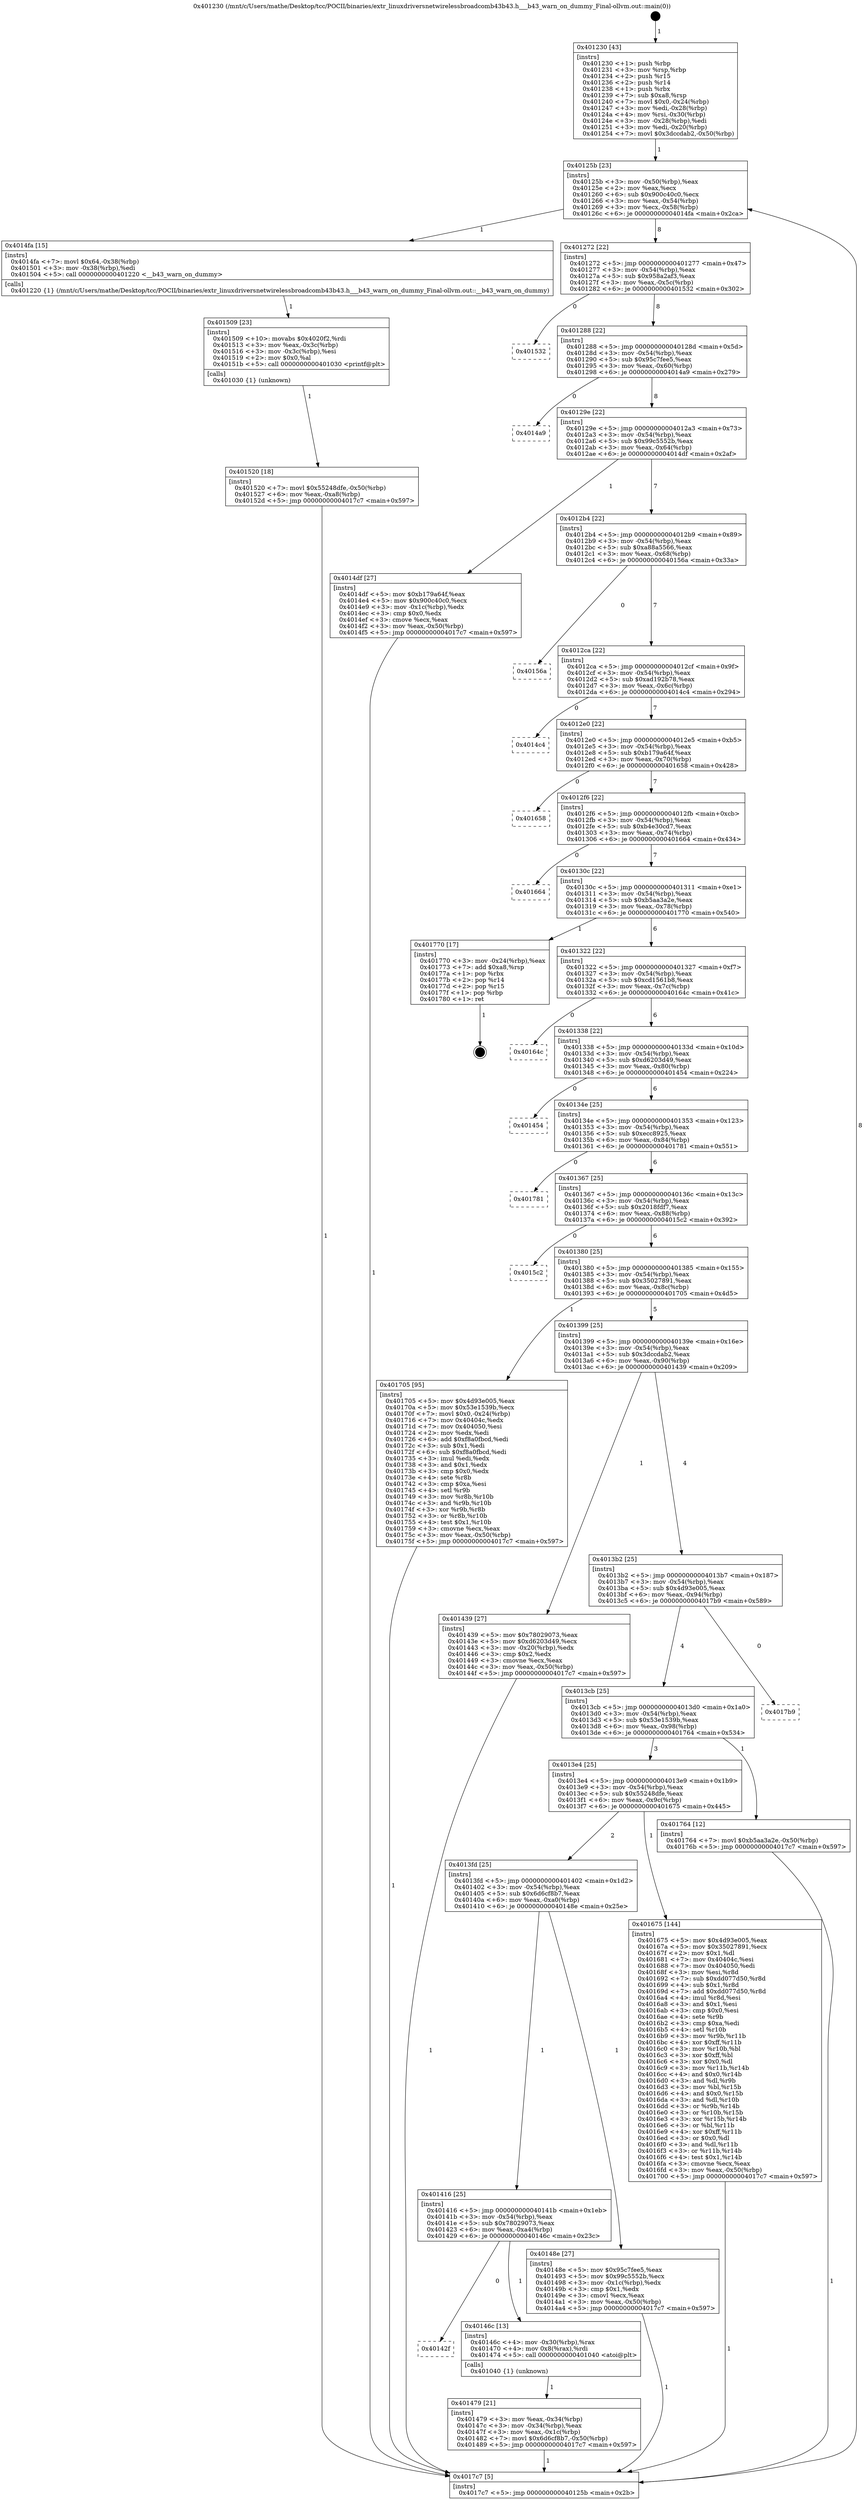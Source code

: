 digraph "0x401230" {
  label = "0x401230 (/mnt/c/Users/mathe/Desktop/tcc/POCII/binaries/extr_linuxdriversnetwirelessbroadcomb43b43.h___b43_warn_on_dummy_Final-ollvm.out::main(0))"
  labelloc = "t"
  node[shape=record]

  Entry [label="",width=0.3,height=0.3,shape=circle,fillcolor=black,style=filled]
  "0x40125b" [label="{
     0x40125b [23]\l
     | [instrs]\l
     &nbsp;&nbsp;0x40125b \<+3\>: mov -0x50(%rbp),%eax\l
     &nbsp;&nbsp;0x40125e \<+2\>: mov %eax,%ecx\l
     &nbsp;&nbsp;0x401260 \<+6\>: sub $0x900c40c0,%ecx\l
     &nbsp;&nbsp;0x401266 \<+3\>: mov %eax,-0x54(%rbp)\l
     &nbsp;&nbsp;0x401269 \<+3\>: mov %ecx,-0x58(%rbp)\l
     &nbsp;&nbsp;0x40126c \<+6\>: je 00000000004014fa \<main+0x2ca\>\l
  }"]
  "0x4014fa" [label="{
     0x4014fa [15]\l
     | [instrs]\l
     &nbsp;&nbsp;0x4014fa \<+7\>: movl $0x64,-0x38(%rbp)\l
     &nbsp;&nbsp;0x401501 \<+3\>: mov -0x38(%rbp),%edi\l
     &nbsp;&nbsp;0x401504 \<+5\>: call 0000000000401220 \<__b43_warn_on_dummy\>\l
     | [calls]\l
     &nbsp;&nbsp;0x401220 \{1\} (/mnt/c/Users/mathe/Desktop/tcc/POCII/binaries/extr_linuxdriversnetwirelessbroadcomb43b43.h___b43_warn_on_dummy_Final-ollvm.out::__b43_warn_on_dummy)\l
  }"]
  "0x401272" [label="{
     0x401272 [22]\l
     | [instrs]\l
     &nbsp;&nbsp;0x401272 \<+5\>: jmp 0000000000401277 \<main+0x47\>\l
     &nbsp;&nbsp;0x401277 \<+3\>: mov -0x54(%rbp),%eax\l
     &nbsp;&nbsp;0x40127a \<+5\>: sub $0x958a2af3,%eax\l
     &nbsp;&nbsp;0x40127f \<+3\>: mov %eax,-0x5c(%rbp)\l
     &nbsp;&nbsp;0x401282 \<+6\>: je 0000000000401532 \<main+0x302\>\l
  }"]
  Exit [label="",width=0.3,height=0.3,shape=circle,fillcolor=black,style=filled,peripheries=2]
  "0x401532" [label="{
     0x401532\l
  }", style=dashed]
  "0x401288" [label="{
     0x401288 [22]\l
     | [instrs]\l
     &nbsp;&nbsp;0x401288 \<+5\>: jmp 000000000040128d \<main+0x5d\>\l
     &nbsp;&nbsp;0x40128d \<+3\>: mov -0x54(%rbp),%eax\l
     &nbsp;&nbsp;0x401290 \<+5\>: sub $0x95c7fee5,%eax\l
     &nbsp;&nbsp;0x401295 \<+3\>: mov %eax,-0x60(%rbp)\l
     &nbsp;&nbsp;0x401298 \<+6\>: je 00000000004014a9 \<main+0x279\>\l
  }"]
  "0x401520" [label="{
     0x401520 [18]\l
     | [instrs]\l
     &nbsp;&nbsp;0x401520 \<+7\>: movl $0x55248dfe,-0x50(%rbp)\l
     &nbsp;&nbsp;0x401527 \<+6\>: mov %eax,-0xa8(%rbp)\l
     &nbsp;&nbsp;0x40152d \<+5\>: jmp 00000000004017c7 \<main+0x597\>\l
  }"]
  "0x4014a9" [label="{
     0x4014a9\l
  }", style=dashed]
  "0x40129e" [label="{
     0x40129e [22]\l
     | [instrs]\l
     &nbsp;&nbsp;0x40129e \<+5\>: jmp 00000000004012a3 \<main+0x73\>\l
     &nbsp;&nbsp;0x4012a3 \<+3\>: mov -0x54(%rbp),%eax\l
     &nbsp;&nbsp;0x4012a6 \<+5\>: sub $0x99c5552b,%eax\l
     &nbsp;&nbsp;0x4012ab \<+3\>: mov %eax,-0x64(%rbp)\l
     &nbsp;&nbsp;0x4012ae \<+6\>: je 00000000004014df \<main+0x2af\>\l
  }"]
  "0x401509" [label="{
     0x401509 [23]\l
     | [instrs]\l
     &nbsp;&nbsp;0x401509 \<+10\>: movabs $0x4020f2,%rdi\l
     &nbsp;&nbsp;0x401513 \<+3\>: mov %eax,-0x3c(%rbp)\l
     &nbsp;&nbsp;0x401516 \<+3\>: mov -0x3c(%rbp),%esi\l
     &nbsp;&nbsp;0x401519 \<+2\>: mov $0x0,%al\l
     &nbsp;&nbsp;0x40151b \<+5\>: call 0000000000401030 \<printf@plt\>\l
     | [calls]\l
     &nbsp;&nbsp;0x401030 \{1\} (unknown)\l
  }"]
  "0x4014df" [label="{
     0x4014df [27]\l
     | [instrs]\l
     &nbsp;&nbsp;0x4014df \<+5\>: mov $0xb179a64f,%eax\l
     &nbsp;&nbsp;0x4014e4 \<+5\>: mov $0x900c40c0,%ecx\l
     &nbsp;&nbsp;0x4014e9 \<+3\>: mov -0x1c(%rbp),%edx\l
     &nbsp;&nbsp;0x4014ec \<+3\>: cmp $0x0,%edx\l
     &nbsp;&nbsp;0x4014ef \<+3\>: cmove %ecx,%eax\l
     &nbsp;&nbsp;0x4014f2 \<+3\>: mov %eax,-0x50(%rbp)\l
     &nbsp;&nbsp;0x4014f5 \<+5\>: jmp 00000000004017c7 \<main+0x597\>\l
  }"]
  "0x4012b4" [label="{
     0x4012b4 [22]\l
     | [instrs]\l
     &nbsp;&nbsp;0x4012b4 \<+5\>: jmp 00000000004012b9 \<main+0x89\>\l
     &nbsp;&nbsp;0x4012b9 \<+3\>: mov -0x54(%rbp),%eax\l
     &nbsp;&nbsp;0x4012bc \<+5\>: sub $0xa88a5566,%eax\l
     &nbsp;&nbsp;0x4012c1 \<+3\>: mov %eax,-0x68(%rbp)\l
     &nbsp;&nbsp;0x4012c4 \<+6\>: je 000000000040156a \<main+0x33a\>\l
  }"]
  "0x401479" [label="{
     0x401479 [21]\l
     | [instrs]\l
     &nbsp;&nbsp;0x401479 \<+3\>: mov %eax,-0x34(%rbp)\l
     &nbsp;&nbsp;0x40147c \<+3\>: mov -0x34(%rbp),%eax\l
     &nbsp;&nbsp;0x40147f \<+3\>: mov %eax,-0x1c(%rbp)\l
     &nbsp;&nbsp;0x401482 \<+7\>: movl $0x6d6cf8b7,-0x50(%rbp)\l
     &nbsp;&nbsp;0x401489 \<+5\>: jmp 00000000004017c7 \<main+0x597\>\l
  }"]
  "0x40156a" [label="{
     0x40156a\l
  }", style=dashed]
  "0x4012ca" [label="{
     0x4012ca [22]\l
     | [instrs]\l
     &nbsp;&nbsp;0x4012ca \<+5\>: jmp 00000000004012cf \<main+0x9f\>\l
     &nbsp;&nbsp;0x4012cf \<+3\>: mov -0x54(%rbp),%eax\l
     &nbsp;&nbsp;0x4012d2 \<+5\>: sub $0xad192b78,%eax\l
     &nbsp;&nbsp;0x4012d7 \<+3\>: mov %eax,-0x6c(%rbp)\l
     &nbsp;&nbsp;0x4012da \<+6\>: je 00000000004014c4 \<main+0x294\>\l
  }"]
  "0x40142f" [label="{
     0x40142f\l
  }", style=dashed]
  "0x4014c4" [label="{
     0x4014c4\l
  }", style=dashed]
  "0x4012e0" [label="{
     0x4012e0 [22]\l
     | [instrs]\l
     &nbsp;&nbsp;0x4012e0 \<+5\>: jmp 00000000004012e5 \<main+0xb5\>\l
     &nbsp;&nbsp;0x4012e5 \<+3\>: mov -0x54(%rbp),%eax\l
     &nbsp;&nbsp;0x4012e8 \<+5\>: sub $0xb179a64f,%eax\l
     &nbsp;&nbsp;0x4012ed \<+3\>: mov %eax,-0x70(%rbp)\l
     &nbsp;&nbsp;0x4012f0 \<+6\>: je 0000000000401658 \<main+0x428\>\l
  }"]
  "0x40146c" [label="{
     0x40146c [13]\l
     | [instrs]\l
     &nbsp;&nbsp;0x40146c \<+4\>: mov -0x30(%rbp),%rax\l
     &nbsp;&nbsp;0x401470 \<+4\>: mov 0x8(%rax),%rdi\l
     &nbsp;&nbsp;0x401474 \<+5\>: call 0000000000401040 \<atoi@plt\>\l
     | [calls]\l
     &nbsp;&nbsp;0x401040 \{1\} (unknown)\l
  }"]
  "0x401658" [label="{
     0x401658\l
  }", style=dashed]
  "0x4012f6" [label="{
     0x4012f6 [22]\l
     | [instrs]\l
     &nbsp;&nbsp;0x4012f6 \<+5\>: jmp 00000000004012fb \<main+0xcb\>\l
     &nbsp;&nbsp;0x4012fb \<+3\>: mov -0x54(%rbp),%eax\l
     &nbsp;&nbsp;0x4012fe \<+5\>: sub $0xb4e30cd7,%eax\l
     &nbsp;&nbsp;0x401303 \<+3\>: mov %eax,-0x74(%rbp)\l
     &nbsp;&nbsp;0x401306 \<+6\>: je 0000000000401664 \<main+0x434\>\l
  }"]
  "0x401416" [label="{
     0x401416 [25]\l
     | [instrs]\l
     &nbsp;&nbsp;0x401416 \<+5\>: jmp 000000000040141b \<main+0x1eb\>\l
     &nbsp;&nbsp;0x40141b \<+3\>: mov -0x54(%rbp),%eax\l
     &nbsp;&nbsp;0x40141e \<+5\>: sub $0x78029073,%eax\l
     &nbsp;&nbsp;0x401423 \<+6\>: mov %eax,-0xa4(%rbp)\l
     &nbsp;&nbsp;0x401429 \<+6\>: je 000000000040146c \<main+0x23c\>\l
  }"]
  "0x401664" [label="{
     0x401664\l
  }", style=dashed]
  "0x40130c" [label="{
     0x40130c [22]\l
     | [instrs]\l
     &nbsp;&nbsp;0x40130c \<+5\>: jmp 0000000000401311 \<main+0xe1\>\l
     &nbsp;&nbsp;0x401311 \<+3\>: mov -0x54(%rbp),%eax\l
     &nbsp;&nbsp;0x401314 \<+5\>: sub $0xb5aa3a2e,%eax\l
     &nbsp;&nbsp;0x401319 \<+3\>: mov %eax,-0x78(%rbp)\l
     &nbsp;&nbsp;0x40131c \<+6\>: je 0000000000401770 \<main+0x540\>\l
  }"]
  "0x40148e" [label="{
     0x40148e [27]\l
     | [instrs]\l
     &nbsp;&nbsp;0x40148e \<+5\>: mov $0x95c7fee5,%eax\l
     &nbsp;&nbsp;0x401493 \<+5\>: mov $0x99c5552b,%ecx\l
     &nbsp;&nbsp;0x401498 \<+3\>: mov -0x1c(%rbp),%edx\l
     &nbsp;&nbsp;0x40149b \<+3\>: cmp $0x1,%edx\l
     &nbsp;&nbsp;0x40149e \<+3\>: cmovl %ecx,%eax\l
     &nbsp;&nbsp;0x4014a1 \<+3\>: mov %eax,-0x50(%rbp)\l
     &nbsp;&nbsp;0x4014a4 \<+5\>: jmp 00000000004017c7 \<main+0x597\>\l
  }"]
  "0x401770" [label="{
     0x401770 [17]\l
     | [instrs]\l
     &nbsp;&nbsp;0x401770 \<+3\>: mov -0x24(%rbp),%eax\l
     &nbsp;&nbsp;0x401773 \<+7\>: add $0xa8,%rsp\l
     &nbsp;&nbsp;0x40177a \<+1\>: pop %rbx\l
     &nbsp;&nbsp;0x40177b \<+2\>: pop %r14\l
     &nbsp;&nbsp;0x40177d \<+2\>: pop %r15\l
     &nbsp;&nbsp;0x40177f \<+1\>: pop %rbp\l
     &nbsp;&nbsp;0x401780 \<+1\>: ret\l
  }"]
  "0x401322" [label="{
     0x401322 [22]\l
     | [instrs]\l
     &nbsp;&nbsp;0x401322 \<+5\>: jmp 0000000000401327 \<main+0xf7\>\l
     &nbsp;&nbsp;0x401327 \<+3\>: mov -0x54(%rbp),%eax\l
     &nbsp;&nbsp;0x40132a \<+5\>: sub $0xcd1561b8,%eax\l
     &nbsp;&nbsp;0x40132f \<+3\>: mov %eax,-0x7c(%rbp)\l
     &nbsp;&nbsp;0x401332 \<+6\>: je 000000000040164c \<main+0x41c\>\l
  }"]
  "0x4013fd" [label="{
     0x4013fd [25]\l
     | [instrs]\l
     &nbsp;&nbsp;0x4013fd \<+5\>: jmp 0000000000401402 \<main+0x1d2\>\l
     &nbsp;&nbsp;0x401402 \<+3\>: mov -0x54(%rbp),%eax\l
     &nbsp;&nbsp;0x401405 \<+5\>: sub $0x6d6cf8b7,%eax\l
     &nbsp;&nbsp;0x40140a \<+6\>: mov %eax,-0xa0(%rbp)\l
     &nbsp;&nbsp;0x401410 \<+6\>: je 000000000040148e \<main+0x25e\>\l
  }"]
  "0x40164c" [label="{
     0x40164c\l
  }", style=dashed]
  "0x401338" [label="{
     0x401338 [22]\l
     | [instrs]\l
     &nbsp;&nbsp;0x401338 \<+5\>: jmp 000000000040133d \<main+0x10d\>\l
     &nbsp;&nbsp;0x40133d \<+3\>: mov -0x54(%rbp),%eax\l
     &nbsp;&nbsp;0x401340 \<+5\>: sub $0xd6203d49,%eax\l
     &nbsp;&nbsp;0x401345 \<+3\>: mov %eax,-0x80(%rbp)\l
     &nbsp;&nbsp;0x401348 \<+6\>: je 0000000000401454 \<main+0x224\>\l
  }"]
  "0x401675" [label="{
     0x401675 [144]\l
     | [instrs]\l
     &nbsp;&nbsp;0x401675 \<+5\>: mov $0x4d93e005,%eax\l
     &nbsp;&nbsp;0x40167a \<+5\>: mov $0x35027891,%ecx\l
     &nbsp;&nbsp;0x40167f \<+2\>: mov $0x1,%dl\l
     &nbsp;&nbsp;0x401681 \<+7\>: mov 0x40404c,%esi\l
     &nbsp;&nbsp;0x401688 \<+7\>: mov 0x404050,%edi\l
     &nbsp;&nbsp;0x40168f \<+3\>: mov %esi,%r8d\l
     &nbsp;&nbsp;0x401692 \<+7\>: sub $0xdd077d50,%r8d\l
     &nbsp;&nbsp;0x401699 \<+4\>: sub $0x1,%r8d\l
     &nbsp;&nbsp;0x40169d \<+7\>: add $0xdd077d50,%r8d\l
     &nbsp;&nbsp;0x4016a4 \<+4\>: imul %r8d,%esi\l
     &nbsp;&nbsp;0x4016a8 \<+3\>: and $0x1,%esi\l
     &nbsp;&nbsp;0x4016ab \<+3\>: cmp $0x0,%esi\l
     &nbsp;&nbsp;0x4016ae \<+4\>: sete %r9b\l
     &nbsp;&nbsp;0x4016b2 \<+3\>: cmp $0xa,%edi\l
     &nbsp;&nbsp;0x4016b5 \<+4\>: setl %r10b\l
     &nbsp;&nbsp;0x4016b9 \<+3\>: mov %r9b,%r11b\l
     &nbsp;&nbsp;0x4016bc \<+4\>: xor $0xff,%r11b\l
     &nbsp;&nbsp;0x4016c0 \<+3\>: mov %r10b,%bl\l
     &nbsp;&nbsp;0x4016c3 \<+3\>: xor $0xff,%bl\l
     &nbsp;&nbsp;0x4016c6 \<+3\>: xor $0x0,%dl\l
     &nbsp;&nbsp;0x4016c9 \<+3\>: mov %r11b,%r14b\l
     &nbsp;&nbsp;0x4016cc \<+4\>: and $0x0,%r14b\l
     &nbsp;&nbsp;0x4016d0 \<+3\>: and %dl,%r9b\l
     &nbsp;&nbsp;0x4016d3 \<+3\>: mov %bl,%r15b\l
     &nbsp;&nbsp;0x4016d6 \<+4\>: and $0x0,%r15b\l
     &nbsp;&nbsp;0x4016da \<+3\>: and %dl,%r10b\l
     &nbsp;&nbsp;0x4016dd \<+3\>: or %r9b,%r14b\l
     &nbsp;&nbsp;0x4016e0 \<+3\>: or %r10b,%r15b\l
     &nbsp;&nbsp;0x4016e3 \<+3\>: xor %r15b,%r14b\l
     &nbsp;&nbsp;0x4016e6 \<+3\>: or %bl,%r11b\l
     &nbsp;&nbsp;0x4016e9 \<+4\>: xor $0xff,%r11b\l
     &nbsp;&nbsp;0x4016ed \<+3\>: or $0x0,%dl\l
     &nbsp;&nbsp;0x4016f0 \<+3\>: and %dl,%r11b\l
     &nbsp;&nbsp;0x4016f3 \<+3\>: or %r11b,%r14b\l
     &nbsp;&nbsp;0x4016f6 \<+4\>: test $0x1,%r14b\l
     &nbsp;&nbsp;0x4016fa \<+3\>: cmovne %ecx,%eax\l
     &nbsp;&nbsp;0x4016fd \<+3\>: mov %eax,-0x50(%rbp)\l
     &nbsp;&nbsp;0x401700 \<+5\>: jmp 00000000004017c7 \<main+0x597\>\l
  }"]
  "0x401454" [label="{
     0x401454\l
  }", style=dashed]
  "0x40134e" [label="{
     0x40134e [25]\l
     | [instrs]\l
     &nbsp;&nbsp;0x40134e \<+5\>: jmp 0000000000401353 \<main+0x123\>\l
     &nbsp;&nbsp;0x401353 \<+3\>: mov -0x54(%rbp),%eax\l
     &nbsp;&nbsp;0x401356 \<+5\>: sub $0xecc8925,%eax\l
     &nbsp;&nbsp;0x40135b \<+6\>: mov %eax,-0x84(%rbp)\l
     &nbsp;&nbsp;0x401361 \<+6\>: je 0000000000401781 \<main+0x551\>\l
  }"]
  "0x4013e4" [label="{
     0x4013e4 [25]\l
     | [instrs]\l
     &nbsp;&nbsp;0x4013e4 \<+5\>: jmp 00000000004013e9 \<main+0x1b9\>\l
     &nbsp;&nbsp;0x4013e9 \<+3\>: mov -0x54(%rbp),%eax\l
     &nbsp;&nbsp;0x4013ec \<+5\>: sub $0x55248dfe,%eax\l
     &nbsp;&nbsp;0x4013f1 \<+6\>: mov %eax,-0x9c(%rbp)\l
     &nbsp;&nbsp;0x4013f7 \<+6\>: je 0000000000401675 \<main+0x445\>\l
  }"]
  "0x401781" [label="{
     0x401781\l
  }", style=dashed]
  "0x401367" [label="{
     0x401367 [25]\l
     | [instrs]\l
     &nbsp;&nbsp;0x401367 \<+5\>: jmp 000000000040136c \<main+0x13c\>\l
     &nbsp;&nbsp;0x40136c \<+3\>: mov -0x54(%rbp),%eax\l
     &nbsp;&nbsp;0x40136f \<+5\>: sub $0x2018fdf7,%eax\l
     &nbsp;&nbsp;0x401374 \<+6\>: mov %eax,-0x88(%rbp)\l
     &nbsp;&nbsp;0x40137a \<+6\>: je 00000000004015c2 \<main+0x392\>\l
  }"]
  "0x401764" [label="{
     0x401764 [12]\l
     | [instrs]\l
     &nbsp;&nbsp;0x401764 \<+7\>: movl $0xb5aa3a2e,-0x50(%rbp)\l
     &nbsp;&nbsp;0x40176b \<+5\>: jmp 00000000004017c7 \<main+0x597\>\l
  }"]
  "0x4015c2" [label="{
     0x4015c2\l
  }", style=dashed]
  "0x401380" [label="{
     0x401380 [25]\l
     | [instrs]\l
     &nbsp;&nbsp;0x401380 \<+5\>: jmp 0000000000401385 \<main+0x155\>\l
     &nbsp;&nbsp;0x401385 \<+3\>: mov -0x54(%rbp),%eax\l
     &nbsp;&nbsp;0x401388 \<+5\>: sub $0x35027891,%eax\l
     &nbsp;&nbsp;0x40138d \<+6\>: mov %eax,-0x8c(%rbp)\l
     &nbsp;&nbsp;0x401393 \<+6\>: je 0000000000401705 \<main+0x4d5\>\l
  }"]
  "0x4013cb" [label="{
     0x4013cb [25]\l
     | [instrs]\l
     &nbsp;&nbsp;0x4013cb \<+5\>: jmp 00000000004013d0 \<main+0x1a0\>\l
     &nbsp;&nbsp;0x4013d0 \<+3\>: mov -0x54(%rbp),%eax\l
     &nbsp;&nbsp;0x4013d3 \<+5\>: sub $0x53e1539b,%eax\l
     &nbsp;&nbsp;0x4013d8 \<+6\>: mov %eax,-0x98(%rbp)\l
     &nbsp;&nbsp;0x4013de \<+6\>: je 0000000000401764 \<main+0x534\>\l
  }"]
  "0x401705" [label="{
     0x401705 [95]\l
     | [instrs]\l
     &nbsp;&nbsp;0x401705 \<+5\>: mov $0x4d93e005,%eax\l
     &nbsp;&nbsp;0x40170a \<+5\>: mov $0x53e1539b,%ecx\l
     &nbsp;&nbsp;0x40170f \<+7\>: movl $0x0,-0x24(%rbp)\l
     &nbsp;&nbsp;0x401716 \<+7\>: mov 0x40404c,%edx\l
     &nbsp;&nbsp;0x40171d \<+7\>: mov 0x404050,%esi\l
     &nbsp;&nbsp;0x401724 \<+2\>: mov %edx,%edi\l
     &nbsp;&nbsp;0x401726 \<+6\>: add $0xf8a0fbcd,%edi\l
     &nbsp;&nbsp;0x40172c \<+3\>: sub $0x1,%edi\l
     &nbsp;&nbsp;0x40172f \<+6\>: sub $0xf8a0fbcd,%edi\l
     &nbsp;&nbsp;0x401735 \<+3\>: imul %edi,%edx\l
     &nbsp;&nbsp;0x401738 \<+3\>: and $0x1,%edx\l
     &nbsp;&nbsp;0x40173b \<+3\>: cmp $0x0,%edx\l
     &nbsp;&nbsp;0x40173e \<+4\>: sete %r8b\l
     &nbsp;&nbsp;0x401742 \<+3\>: cmp $0xa,%esi\l
     &nbsp;&nbsp;0x401745 \<+4\>: setl %r9b\l
     &nbsp;&nbsp;0x401749 \<+3\>: mov %r8b,%r10b\l
     &nbsp;&nbsp;0x40174c \<+3\>: and %r9b,%r10b\l
     &nbsp;&nbsp;0x40174f \<+3\>: xor %r9b,%r8b\l
     &nbsp;&nbsp;0x401752 \<+3\>: or %r8b,%r10b\l
     &nbsp;&nbsp;0x401755 \<+4\>: test $0x1,%r10b\l
     &nbsp;&nbsp;0x401759 \<+3\>: cmovne %ecx,%eax\l
     &nbsp;&nbsp;0x40175c \<+3\>: mov %eax,-0x50(%rbp)\l
     &nbsp;&nbsp;0x40175f \<+5\>: jmp 00000000004017c7 \<main+0x597\>\l
  }"]
  "0x401399" [label="{
     0x401399 [25]\l
     | [instrs]\l
     &nbsp;&nbsp;0x401399 \<+5\>: jmp 000000000040139e \<main+0x16e\>\l
     &nbsp;&nbsp;0x40139e \<+3\>: mov -0x54(%rbp),%eax\l
     &nbsp;&nbsp;0x4013a1 \<+5\>: sub $0x3dccdab2,%eax\l
     &nbsp;&nbsp;0x4013a6 \<+6\>: mov %eax,-0x90(%rbp)\l
     &nbsp;&nbsp;0x4013ac \<+6\>: je 0000000000401439 \<main+0x209\>\l
  }"]
  "0x4017b9" [label="{
     0x4017b9\l
  }", style=dashed]
  "0x401439" [label="{
     0x401439 [27]\l
     | [instrs]\l
     &nbsp;&nbsp;0x401439 \<+5\>: mov $0x78029073,%eax\l
     &nbsp;&nbsp;0x40143e \<+5\>: mov $0xd6203d49,%ecx\l
     &nbsp;&nbsp;0x401443 \<+3\>: mov -0x20(%rbp),%edx\l
     &nbsp;&nbsp;0x401446 \<+3\>: cmp $0x2,%edx\l
     &nbsp;&nbsp;0x401449 \<+3\>: cmovne %ecx,%eax\l
     &nbsp;&nbsp;0x40144c \<+3\>: mov %eax,-0x50(%rbp)\l
     &nbsp;&nbsp;0x40144f \<+5\>: jmp 00000000004017c7 \<main+0x597\>\l
  }"]
  "0x4013b2" [label="{
     0x4013b2 [25]\l
     | [instrs]\l
     &nbsp;&nbsp;0x4013b2 \<+5\>: jmp 00000000004013b7 \<main+0x187\>\l
     &nbsp;&nbsp;0x4013b7 \<+3\>: mov -0x54(%rbp),%eax\l
     &nbsp;&nbsp;0x4013ba \<+5\>: sub $0x4d93e005,%eax\l
     &nbsp;&nbsp;0x4013bf \<+6\>: mov %eax,-0x94(%rbp)\l
     &nbsp;&nbsp;0x4013c5 \<+6\>: je 00000000004017b9 \<main+0x589\>\l
  }"]
  "0x4017c7" [label="{
     0x4017c7 [5]\l
     | [instrs]\l
     &nbsp;&nbsp;0x4017c7 \<+5\>: jmp 000000000040125b \<main+0x2b\>\l
  }"]
  "0x401230" [label="{
     0x401230 [43]\l
     | [instrs]\l
     &nbsp;&nbsp;0x401230 \<+1\>: push %rbp\l
     &nbsp;&nbsp;0x401231 \<+3\>: mov %rsp,%rbp\l
     &nbsp;&nbsp;0x401234 \<+2\>: push %r15\l
     &nbsp;&nbsp;0x401236 \<+2\>: push %r14\l
     &nbsp;&nbsp;0x401238 \<+1\>: push %rbx\l
     &nbsp;&nbsp;0x401239 \<+7\>: sub $0xa8,%rsp\l
     &nbsp;&nbsp;0x401240 \<+7\>: movl $0x0,-0x24(%rbp)\l
     &nbsp;&nbsp;0x401247 \<+3\>: mov %edi,-0x28(%rbp)\l
     &nbsp;&nbsp;0x40124a \<+4\>: mov %rsi,-0x30(%rbp)\l
     &nbsp;&nbsp;0x40124e \<+3\>: mov -0x28(%rbp),%edi\l
     &nbsp;&nbsp;0x401251 \<+3\>: mov %edi,-0x20(%rbp)\l
     &nbsp;&nbsp;0x401254 \<+7\>: movl $0x3dccdab2,-0x50(%rbp)\l
  }"]
  Entry -> "0x401230" [label=" 1"]
  "0x40125b" -> "0x4014fa" [label=" 1"]
  "0x40125b" -> "0x401272" [label=" 8"]
  "0x401770" -> Exit [label=" 1"]
  "0x401272" -> "0x401532" [label=" 0"]
  "0x401272" -> "0x401288" [label=" 8"]
  "0x401764" -> "0x4017c7" [label=" 1"]
  "0x401288" -> "0x4014a9" [label=" 0"]
  "0x401288" -> "0x40129e" [label=" 8"]
  "0x401705" -> "0x4017c7" [label=" 1"]
  "0x40129e" -> "0x4014df" [label=" 1"]
  "0x40129e" -> "0x4012b4" [label=" 7"]
  "0x401675" -> "0x4017c7" [label=" 1"]
  "0x4012b4" -> "0x40156a" [label=" 0"]
  "0x4012b4" -> "0x4012ca" [label=" 7"]
  "0x401520" -> "0x4017c7" [label=" 1"]
  "0x4012ca" -> "0x4014c4" [label=" 0"]
  "0x4012ca" -> "0x4012e0" [label=" 7"]
  "0x401509" -> "0x401520" [label=" 1"]
  "0x4012e0" -> "0x401658" [label=" 0"]
  "0x4012e0" -> "0x4012f6" [label=" 7"]
  "0x4014fa" -> "0x401509" [label=" 1"]
  "0x4012f6" -> "0x401664" [label=" 0"]
  "0x4012f6" -> "0x40130c" [label=" 7"]
  "0x40148e" -> "0x4017c7" [label=" 1"]
  "0x40130c" -> "0x401770" [label=" 1"]
  "0x40130c" -> "0x401322" [label=" 6"]
  "0x401479" -> "0x4017c7" [label=" 1"]
  "0x401322" -> "0x40164c" [label=" 0"]
  "0x401322" -> "0x401338" [label=" 6"]
  "0x401416" -> "0x40142f" [label=" 0"]
  "0x401338" -> "0x401454" [label=" 0"]
  "0x401338" -> "0x40134e" [label=" 6"]
  "0x401416" -> "0x40146c" [label=" 1"]
  "0x40134e" -> "0x401781" [label=" 0"]
  "0x40134e" -> "0x401367" [label=" 6"]
  "0x4013fd" -> "0x401416" [label=" 1"]
  "0x401367" -> "0x4015c2" [label=" 0"]
  "0x401367" -> "0x401380" [label=" 6"]
  "0x4013fd" -> "0x40148e" [label=" 1"]
  "0x401380" -> "0x401705" [label=" 1"]
  "0x401380" -> "0x401399" [label=" 5"]
  "0x4013e4" -> "0x4013fd" [label=" 2"]
  "0x401399" -> "0x401439" [label=" 1"]
  "0x401399" -> "0x4013b2" [label=" 4"]
  "0x401439" -> "0x4017c7" [label=" 1"]
  "0x401230" -> "0x40125b" [label=" 1"]
  "0x4017c7" -> "0x40125b" [label=" 8"]
  "0x4013e4" -> "0x401675" [label=" 1"]
  "0x4013b2" -> "0x4017b9" [label=" 0"]
  "0x4013b2" -> "0x4013cb" [label=" 4"]
  "0x40146c" -> "0x401479" [label=" 1"]
  "0x4013cb" -> "0x401764" [label=" 1"]
  "0x4013cb" -> "0x4013e4" [label=" 3"]
  "0x4014df" -> "0x4017c7" [label=" 1"]
}
